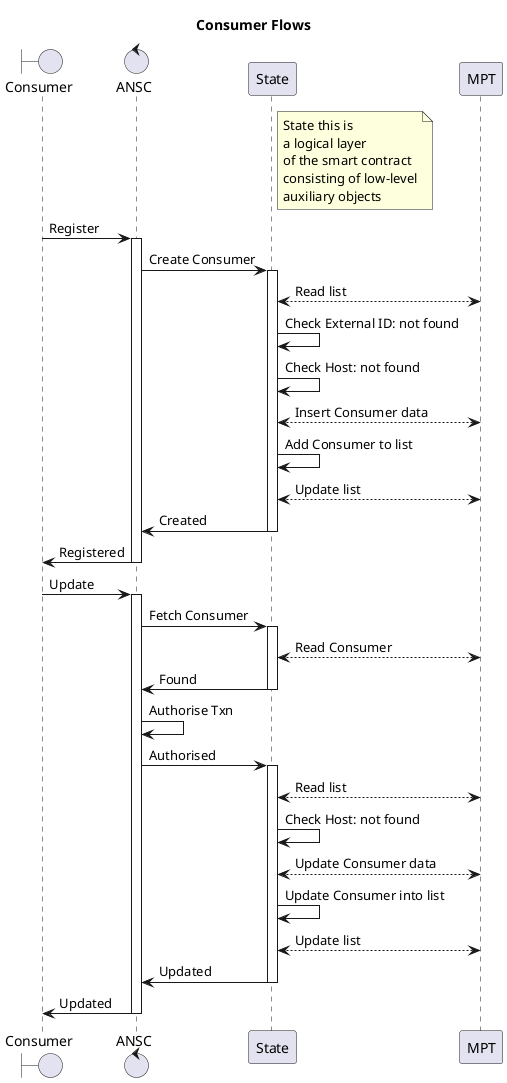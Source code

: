 @startuml

title Consumer Flows

boundary Consumer
control ANSC
note right of State
    State this is
    a logical layer
    of the smart contract
    consisting of low-level
    auxiliary objects
end note

Consumer -> ANSC : Register
Activate ANSC
ANSC -> State : Create Consumer
Activate State
State <--> MPT : Read list
State -> State : Check External ID: not found
State -> State : Check Host: not found
State <--> MPT : Insert Consumer data
State -> State : Add Consumer to list
State <--> MPT : Update list
ANSC <- State : Created
Deactivate State
Consumer <- ANSC : Registered
Deactivate ANSC

Consumer -> ANSC : Update
Activate ANSC
ANSC -> State : Fetch Consumer
Activate State
State <--> MPT : Read Consumer
ANSC <- State : Found
Deactivate State
ANSC -> ANSC : Authorise Txn
ANSC -> State : Authorised
Activate State
State <--> MPT : Read list
State -> State : Check Host: not found
State <--> MPT : Update Consumer data
State -> State : Update Consumer into list
State <--> MPT : Update list
ANSC <- State : Updated
Deactivate State
Consumer <- ANSC : Updated
Deactivate ANSC

@enduml